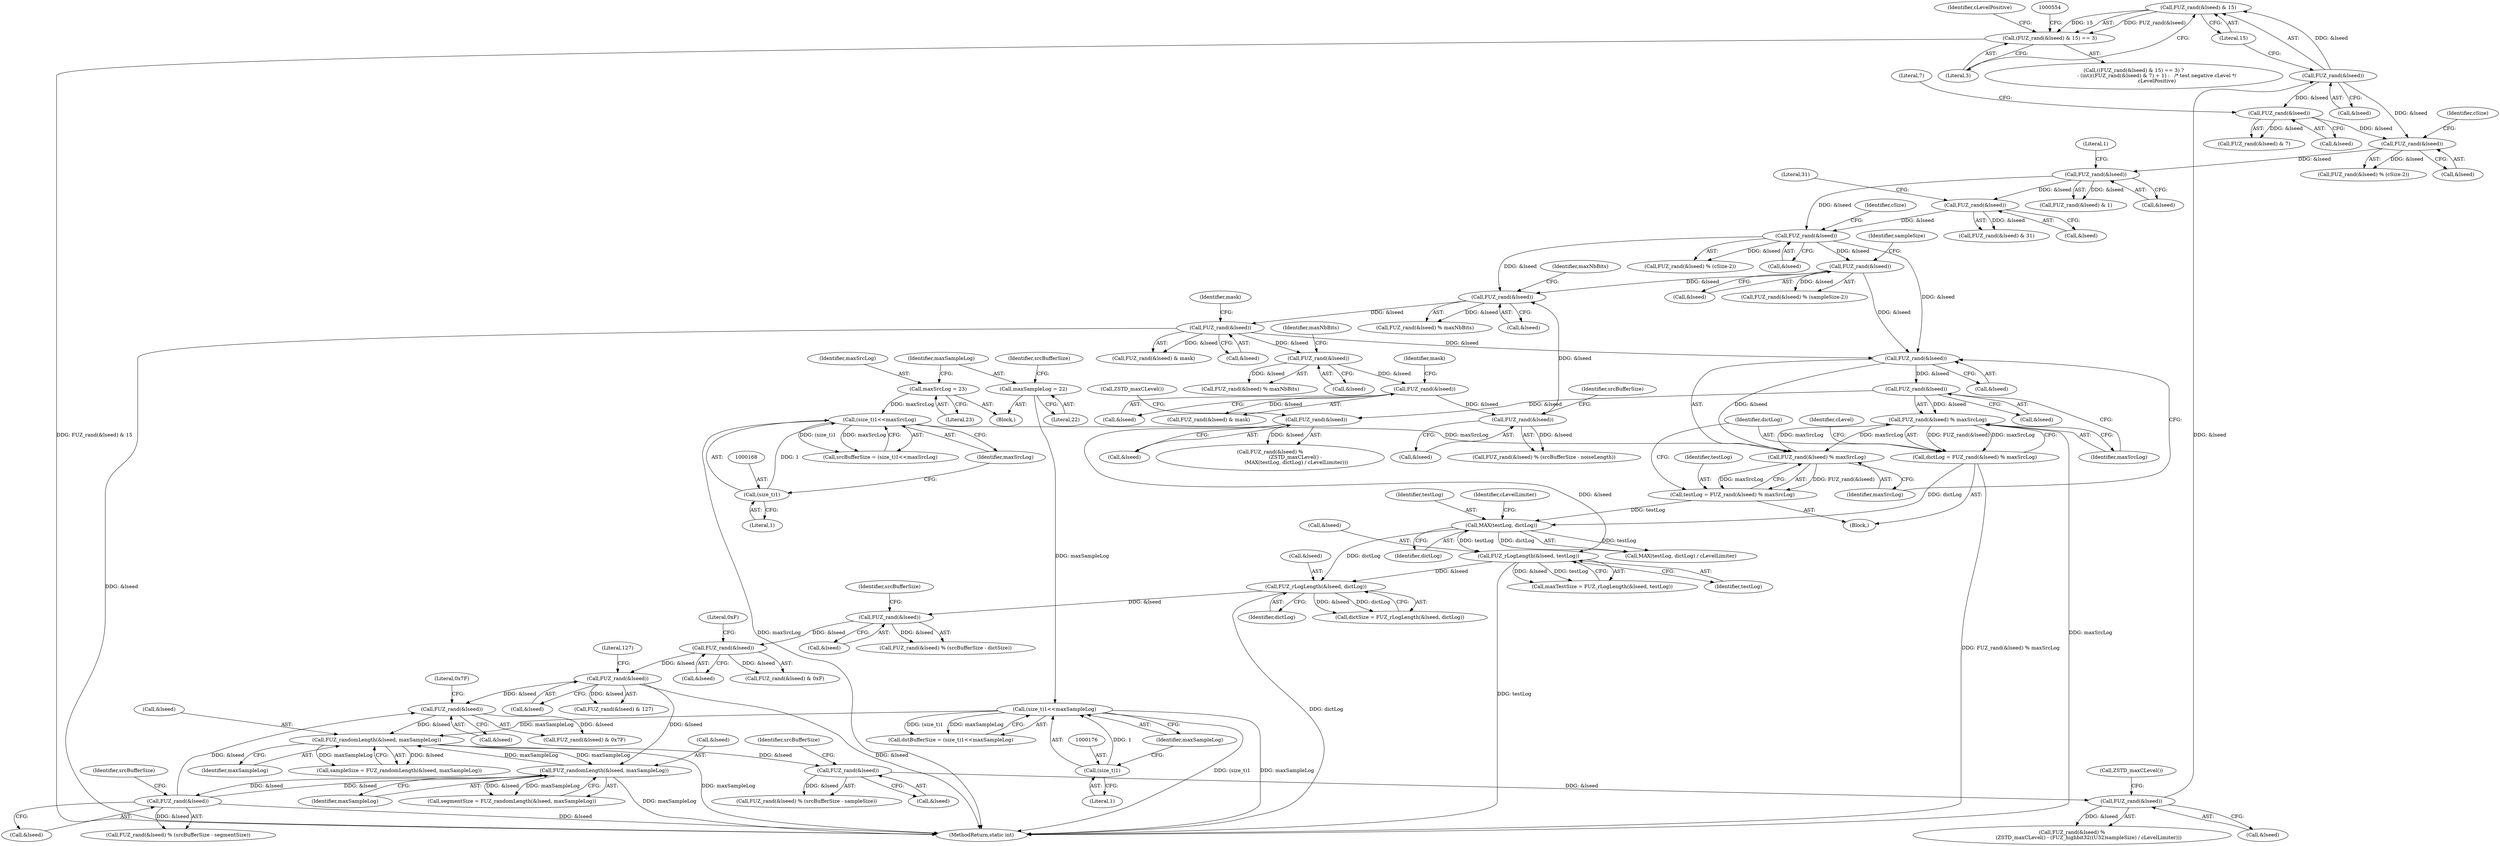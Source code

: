 digraph "0_zstd_3e5cdf1b6a85843e991d7d10f6a2567c15580da0_3@API" {
"1000546" [label="(Call,FUZ_rand(&lseed) & 15)"];
"1000547" [label="(Call,FUZ_rand(&lseed))"];
"1000529" [label="(Call,FUZ_rand(&lseed))"];
"1000505" [label="(Call,FUZ_rand(&lseed))"];
"1000485" [label="(Call,FUZ_randomLength(&lseed, maxSampleLog))"];
"1000435" [label="(Call,FUZ_rand(&lseed))"];
"1001179" [label="(Call,FUZ_rand(&lseed))"];
"1001132" [label="(Call,FUZ_rand(&lseed))"];
"1001113" [label="(Call,FUZ_rand(&lseed))"];
"1001104" [label="(Call,FUZ_rLogLength(&lseed, dictLog))"];
"1001089" [label="(Call,FUZ_rLogLength(&lseed, testLog))"];
"1001076" [label="(Call,FUZ_rand(&lseed))"];
"1001067" [label="(Call,FUZ_rand(&lseed))"];
"1001059" [label="(Call,FUZ_rand(&lseed))"];
"1000919" [label="(Call,FUZ_rand(&lseed))"];
"1000903" [label="(Call,FUZ_rand(&lseed))"];
"1000828" [label="(Call,FUZ_rand(&lseed))"];
"1000771" [label="(Call,FUZ_rand(&lseed))"];
"1000709" [label="(Call,FUZ_rand(&lseed))"];
"1000702" [label="(Call,FUZ_rand(&lseed))"];
"1000593" [label="(Call,FUZ_rand(&lseed))"];
"1000557" [label="(Call,FUZ_rand(&lseed))"];
"1000979" [label="(Call,FUZ_rand(&lseed))"];
"1000962" [label="(Call,FUZ_rand(&lseed))"];
"1000936" [label="(Call,FUZ_rand(&lseed))"];
"1001082" [label="(Call,MAX(testLog, dictLog))"];
"1001056" [label="(Call,testLog = FUZ_rand(&lseed) % maxSrcLog)"];
"1001058" [label="(Call,FUZ_rand(&lseed) % maxSrcLog)"];
"1001066" [label="(Call,FUZ_rand(&lseed) % maxSrcLog)"];
"1000166" [label="(Call,(size_t)1<<maxSrcLog)"];
"1000167" [label="(Call,(size_t)1)"];
"1000156" [label="(Call,maxSrcLog = 23)"];
"1001064" [label="(Call,dictLog = FUZ_rand(&lseed) % maxSrcLog)"];
"1001219" [label="(Call,FUZ_rand(&lseed))"];
"1001211" [label="(Call,FUZ_randomLength(&lseed, maxSampleLog))"];
"1000174" [label="(Call,(size_t)1<<maxSampleLog)"];
"1000175" [label="(Call,(size_t)1)"];
"1000160" [label="(Call,maxSampleLog = 22)"];
"1000545" [label="(Call,(FUZ_rand(&lseed) & 15) == 3)"];
"1001105" [label="(Call,&lseed)"];
"1000177" [label="(Literal,1)"];
"1000438" [label="(Literal,0x7F)"];
"1000827" [label="(Call,FUZ_rand(&lseed) % (sampleSize-2))"];
"1001058" [label="(Call,FUZ_rand(&lseed) % maxSrcLog)"];
"1000544" [label="(Call,((FUZ_rand(&lseed) & 15) == 3) ?\n                             - (int)((FUZ_rand(&lseed) & 7) + 1) :   /* test negative cLevel */\n                             cLevelPositive)"];
"1000597" [label="(Identifier,cSize)"];
"1001080" [label="(Call,ZSTD_maxCLevel())"];
"1001070" [label="(Identifier,maxSrcLog)"];
"1000166" [label="(Call,(size_t)1<<maxSrcLog)"];
"1000963" [label="(Call,&lseed)"];
"1001180" [label="(Call,&lseed)"];
"1001057" [label="(Identifier,testLog)"];
"1000547" [label="(Call,FUZ_rand(&lseed))"];
"1001082" [label="(Call,MAX(testLog, dictLog))"];
"1000710" [label="(Call,&lseed)"];
"1000962" [label="(Call,FUZ_rand(&lseed))"];
"1000548" [label="(Call,&lseed)"];
"1001104" [label="(Call,FUZ_rLogLength(&lseed, dictLog))"];
"1001112" [label="(Call,FUZ_rand(&lseed) % (srcBufferSize - dictSize))"];
"1000978" [label="(Call,FUZ_rand(&lseed) % (srcBufferSize - noiseLength))"];
"1000918" [label="(Call,FUZ_rand(&lseed) & mask)"];
"1000175" [label="(Call,(size_t)1)"];
"1000961" [label="(Call,FUZ_rand(&lseed) & mask)"];
"1001073" [label="(Identifier,cLevel)"];
"1001075" [label="(Call,FUZ_rand(&lseed) %\n                                (ZSTD_maxCLevel() -\n                                 (MAX(testLog, dictLog) / cLevelLimiter)))"];
"1001214" [label="(Identifier,maxSampleLog)"];
"1000434" [label="(Call,FUZ_rand(&lseed) & 0x7F)"];
"1000172" [label="(Call,dstBufferSize = (size_t)1<<maxSampleLog)"];
"1000506" [label="(Call,&lseed)"];
"1000486" [label="(Call,&lseed)"];
"1000594" [label="(Call,&lseed)"];
"1000935" [label="(Call,FUZ_rand(&lseed) % maxNbBits)"];
"1001178" [label="(Call,FUZ_rand(&lseed) & 127)"];
"1001102" [label="(Call,dictSize = FUZ_rLogLength(&lseed, dictLog))"];
"1000165" [label="(Identifier,srcBufferSize)"];
"1000560" [label="(Literal,7)"];
"1001211" [label="(Call,FUZ_randomLength(&lseed, maxSampleLog))"];
"1001212" [label="(Call,&lseed)"];
"1001131" [label="(Call,FUZ_rand(&lseed) & 0xF)"];
"1000906" [label="(Identifier,maxNbBits)"];
"1000770" [label="(Call,FUZ_rand(&lseed) % (cSize-2))"];
"1000592" [label="(Call,FUZ_rand(&lseed) % (cSize-2))"];
"1001135" [label="(Literal,0xF)"];
"1001107" [label="(Identifier,dictLog)"];
"1001179" [label="(Call,FUZ_rand(&lseed))"];
"1000983" [label="(Identifier,srcBufferSize)"];
"1001066" [label="(Call,FUZ_rand(&lseed) % maxSrcLog)"];
"1000832" [label="(Identifier,sampleSize)"];
"1000939" [label="(Identifier,maxNbBits)"];
"1000829" [label="(Call,&lseed)"];
"1001209" [label="(Call,segmentSize = FUZ_randomLength(&lseed, maxSampleLog))"];
"1000505" [label="(Call,FUZ_rand(&lseed))"];
"1001060" [label="(Call,&lseed)"];
"1001486" [label="(MethodReturn,static int)"];
"1001062" [label="(Identifier,maxSrcLog)"];
"1000922" [label="(Identifier,mask)"];
"1000485" [label="(Call,FUZ_randomLength(&lseed, maxSampleLog))"];
"1000162" [label="(Literal,22)"];
"1000157" [label="(Identifier,maxSrcLog)"];
"1000550" [label="(Literal,15)"];
"1000937" [label="(Call,&lseed)"];
"1000920" [label="(Call,&lseed)"];
"1001085" [label="(Identifier,cLevelLimiter)"];
"1001113" [label="(Call,FUZ_rand(&lseed))"];
"1000904" [label="(Call,&lseed)"];
"1000530" [label="(Call,&lseed)"];
"1000154" [label="(Block,)"];
"1001218" [label="(Call,FUZ_rand(&lseed) % (srcBufferSize - segmentSize))"];
"1001054" [label="(Block,)"];
"1001223" [label="(Identifier,srcBufferSize)"];
"1000903" [label="(Call,FUZ_rand(&lseed))"];
"1000705" [label="(Literal,1)"];
"1000169" [label="(Literal,1)"];
"1000161" [label="(Identifier,maxSampleLog)"];
"1001132" [label="(Call,FUZ_rand(&lseed))"];
"1001092" [label="(Identifier,testLog)"];
"1001081" [label="(Call,MAX(testLog, dictLog) / cLevelLimiter)"];
"1000488" [label="(Identifier,maxSampleLog)"];
"1000709" [label="(Call,FUZ_rand(&lseed))"];
"1000919" [label="(Call,FUZ_rand(&lseed))"];
"1000902" [label="(Call,FUZ_rand(&lseed) % maxNbBits)"];
"1001083" [label="(Identifier,testLog)"];
"1000435" [label="(Call,FUZ_rand(&lseed))"];
"1000558" [label="(Call,&lseed)"];
"1001114" [label="(Call,&lseed)"];
"1000979" [label="(Call,FUZ_rand(&lseed))"];
"1000557" [label="(Call,FUZ_rand(&lseed))"];
"1000771" [label="(Call,FUZ_rand(&lseed))"];
"1000936" [label="(Call,FUZ_rand(&lseed))"];
"1000170" [label="(Identifier,maxSrcLog)"];
"1000546" [label="(Call,FUZ_rand(&lseed) & 15)"];
"1001220" [label="(Call,&lseed)"];
"1001067" [label="(Call,FUZ_rand(&lseed))"];
"1000483" [label="(Call,sampleSize = FUZ_randomLength(&lseed, maxSampleLog))"];
"1000158" [label="(Literal,23)"];
"1001219" [label="(Call,FUZ_rand(&lseed))"];
"1000545" [label="(Call,(FUZ_rand(&lseed) & 15) == 3)"];
"1000562" [label="(Identifier,cLevelPositive)"];
"1001056" [label="(Call,testLog = FUZ_rand(&lseed) % maxSrcLog)"];
"1001090" [label="(Call,&lseed)"];
"1000529" [label="(Call,FUZ_rand(&lseed))"];
"1001087" [label="(Call,maxTestSize = FUZ_rLogLength(&lseed, testLog))"];
"1000156" [label="(Call,maxSrcLog = 23)"];
"1001089" [label="(Call,FUZ_rLogLength(&lseed, testLog))"];
"1000703" [label="(Call,&lseed)"];
"1000436" [label="(Call,&lseed)"];
"1001064" [label="(Call,dictLog = FUZ_rand(&lseed) % maxSrcLog)"];
"1000509" [label="(Identifier,srcBufferSize)"];
"1001117" [label="(Identifier,srcBufferSize)"];
"1000708" [label="(Call,FUZ_rand(&lseed) & 31)"];
"1000712" [label="(Literal,31)"];
"1000980" [label="(Call,&lseed)"];
"1000164" [label="(Call,srcBufferSize = (size_t)1<<maxSrcLog)"];
"1000174" [label="(Call,(size_t)1<<maxSampleLog)"];
"1001068" [label="(Call,&lseed)"];
"1001065" [label="(Identifier,dictLog)"];
"1000178" [label="(Identifier,maxSampleLog)"];
"1001059" [label="(Call,FUZ_rand(&lseed))"];
"1000593" [label="(Call,FUZ_rand(&lseed))"];
"1000775" [label="(Identifier,cSize)"];
"1001077" [label="(Call,&lseed)"];
"1000528" [label="(Call,FUZ_rand(&lseed) %\n                     (ZSTD_maxCLevel() - (FUZ_highbit32((U32)sampleSize) / cLevelLimiter)))"];
"1000772" [label="(Call,&lseed)"];
"1000551" [label="(Literal,3)"];
"1001182" [label="(Literal,127)"];
"1001076" [label="(Call,FUZ_rand(&lseed))"];
"1000556" [label="(Call,FUZ_rand(&lseed) & 7)"];
"1000504" [label="(Call,FUZ_rand(&lseed) % (srcBufferSize - sampleSize))"];
"1000702" [label="(Call,FUZ_rand(&lseed))"];
"1000701" [label="(Call,FUZ_rand(&lseed) & 1)"];
"1000965" [label="(Identifier,mask)"];
"1000828" [label="(Call,FUZ_rand(&lseed))"];
"1000160" [label="(Call,maxSampleLog = 22)"];
"1001133" [label="(Call,&lseed)"];
"1000167" [label="(Call,(size_t)1)"];
"1001084" [label="(Identifier,dictLog)"];
"1000533" [label="(Call,ZSTD_maxCLevel())"];
"1000546" -> "1000545"  [label="AST: "];
"1000546" -> "1000550"  [label="CFG: "];
"1000547" -> "1000546"  [label="AST: "];
"1000550" -> "1000546"  [label="AST: "];
"1000551" -> "1000546"  [label="CFG: "];
"1000546" -> "1000545"  [label="DDG: FUZ_rand(&lseed)"];
"1000546" -> "1000545"  [label="DDG: 15"];
"1000547" -> "1000546"  [label="DDG: &lseed"];
"1000547" -> "1000548"  [label="CFG: "];
"1000548" -> "1000547"  [label="AST: "];
"1000550" -> "1000547"  [label="CFG: "];
"1000529" -> "1000547"  [label="DDG: &lseed"];
"1000547" -> "1000557"  [label="DDG: &lseed"];
"1000547" -> "1000593"  [label="DDG: &lseed"];
"1000529" -> "1000528"  [label="AST: "];
"1000529" -> "1000530"  [label="CFG: "];
"1000530" -> "1000529"  [label="AST: "];
"1000533" -> "1000529"  [label="CFG: "];
"1000529" -> "1000528"  [label="DDG: &lseed"];
"1000505" -> "1000529"  [label="DDG: &lseed"];
"1000505" -> "1000504"  [label="AST: "];
"1000505" -> "1000506"  [label="CFG: "];
"1000506" -> "1000505"  [label="AST: "];
"1000509" -> "1000505"  [label="CFG: "];
"1000505" -> "1000504"  [label="DDG: &lseed"];
"1000485" -> "1000505"  [label="DDG: &lseed"];
"1000485" -> "1000483"  [label="AST: "];
"1000485" -> "1000488"  [label="CFG: "];
"1000486" -> "1000485"  [label="AST: "];
"1000488" -> "1000485"  [label="AST: "];
"1000483" -> "1000485"  [label="CFG: "];
"1000485" -> "1001486"  [label="DDG: maxSampleLog"];
"1000485" -> "1000483"  [label="DDG: &lseed"];
"1000485" -> "1000483"  [label="DDG: maxSampleLog"];
"1000435" -> "1000485"  [label="DDG: &lseed"];
"1000174" -> "1000485"  [label="DDG: maxSampleLog"];
"1001211" -> "1000485"  [label="DDG: maxSampleLog"];
"1000485" -> "1001211"  [label="DDG: maxSampleLog"];
"1000435" -> "1000434"  [label="AST: "];
"1000435" -> "1000436"  [label="CFG: "];
"1000436" -> "1000435"  [label="AST: "];
"1000438" -> "1000435"  [label="CFG: "];
"1000435" -> "1000434"  [label="DDG: &lseed"];
"1001179" -> "1000435"  [label="DDG: &lseed"];
"1001219" -> "1000435"  [label="DDG: &lseed"];
"1001179" -> "1001178"  [label="AST: "];
"1001179" -> "1001180"  [label="CFG: "];
"1001180" -> "1001179"  [label="AST: "];
"1001182" -> "1001179"  [label="CFG: "];
"1001179" -> "1001486"  [label="DDG: &lseed"];
"1001179" -> "1001178"  [label="DDG: &lseed"];
"1001132" -> "1001179"  [label="DDG: &lseed"];
"1001179" -> "1001211"  [label="DDG: &lseed"];
"1001132" -> "1001131"  [label="AST: "];
"1001132" -> "1001133"  [label="CFG: "];
"1001133" -> "1001132"  [label="AST: "];
"1001135" -> "1001132"  [label="CFG: "];
"1001132" -> "1001131"  [label="DDG: &lseed"];
"1001113" -> "1001132"  [label="DDG: &lseed"];
"1001113" -> "1001112"  [label="AST: "];
"1001113" -> "1001114"  [label="CFG: "];
"1001114" -> "1001113"  [label="AST: "];
"1001117" -> "1001113"  [label="CFG: "];
"1001113" -> "1001112"  [label="DDG: &lseed"];
"1001104" -> "1001113"  [label="DDG: &lseed"];
"1001104" -> "1001102"  [label="AST: "];
"1001104" -> "1001107"  [label="CFG: "];
"1001105" -> "1001104"  [label="AST: "];
"1001107" -> "1001104"  [label="AST: "];
"1001102" -> "1001104"  [label="CFG: "];
"1001104" -> "1001486"  [label="DDG: dictLog"];
"1001104" -> "1001102"  [label="DDG: &lseed"];
"1001104" -> "1001102"  [label="DDG: dictLog"];
"1001089" -> "1001104"  [label="DDG: &lseed"];
"1001082" -> "1001104"  [label="DDG: dictLog"];
"1001089" -> "1001087"  [label="AST: "];
"1001089" -> "1001092"  [label="CFG: "];
"1001090" -> "1001089"  [label="AST: "];
"1001092" -> "1001089"  [label="AST: "];
"1001087" -> "1001089"  [label="CFG: "];
"1001089" -> "1001486"  [label="DDG: testLog"];
"1001089" -> "1001087"  [label="DDG: &lseed"];
"1001089" -> "1001087"  [label="DDG: testLog"];
"1001076" -> "1001089"  [label="DDG: &lseed"];
"1001082" -> "1001089"  [label="DDG: testLog"];
"1001076" -> "1001075"  [label="AST: "];
"1001076" -> "1001077"  [label="CFG: "];
"1001077" -> "1001076"  [label="AST: "];
"1001080" -> "1001076"  [label="CFG: "];
"1001076" -> "1001075"  [label="DDG: &lseed"];
"1001067" -> "1001076"  [label="DDG: &lseed"];
"1001067" -> "1001066"  [label="AST: "];
"1001067" -> "1001068"  [label="CFG: "];
"1001068" -> "1001067"  [label="AST: "];
"1001070" -> "1001067"  [label="CFG: "];
"1001067" -> "1001066"  [label="DDG: &lseed"];
"1001059" -> "1001067"  [label="DDG: &lseed"];
"1001059" -> "1001058"  [label="AST: "];
"1001059" -> "1001060"  [label="CFG: "];
"1001060" -> "1001059"  [label="AST: "];
"1001062" -> "1001059"  [label="CFG: "];
"1001059" -> "1001058"  [label="DDG: &lseed"];
"1000919" -> "1001059"  [label="DDG: &lseed"];
"1000828" -> "1001059"  [label="DDG: &lseed"];
"1000771" -> "1001059"  [label="DDG: &lseed"];
"1000919" -> "1000918"  [label="AST: "];
"1000919" -> "1000920"  [label="CFG: "];
"1000920" -> "1000919"  [label="AST: "];
"1000922" -> "1000919"  [label="CFG: "];
"1000919" -> "1001486"  [label="DDG: &lseed"];
"1000919" -> "1000918"  [label="DDG: &lseed"];
"1000903" -> "1000919"  [label="DDG: &lseed"];
"1000919" -> "1000936"  [label="DDG: &lseed"];
"1000903" -> "1000902"  [label="AST: "];
"1000903" -> "1000904"  [label="CFG: "];
"1000904" -> "1000903"  [label="AST: "];
"1000906" -> "1000903"  [label="CFG: "];
"1000903" -> "1000902"  [label="DDG: &lseed"];
"1000828" -> "1000903"  [label="DDG: &lseed"];
"1000979" -> "1000903"  [label="DDG: &lseed"];
"1000771" -> "1000903"  [label="DDG: &lseed"];
"1000828" -> "1000827"  [label="AST: "];
"1000828" -> "1000829"  [label="CFG: "];
"1000829" -> "1000828"  [label="AST: "];
"1000832" -> "1000828"  [label="CFG: "];
"1000828" -> "1000827"  [label="DDG: &lseed"];
"1000771" -> "1000828"  [label="DDG: &lseed"];
"1000771" -> "1000770"  [label="AST: "];
"1000771" -> "1000772"  [label="CFG: "];
"1000772" -> "1000771"  [label="AST: "];
"1000775" -> "1000771"  [label="CFG: "];
"1000771" -> "1000770"  [label="DDG: &lseed"];
"1000709" -> "1000771"  [label="DDG: &lseed"];
"1000702" -> "1000771"  [label="DDG: &lseed"];
"1000709" -> "1000708"  [label="AST: "];
"1000709" -> "1000710"  [label="CFG: "];
"1000710" -> "1000709"  [label="AST: "];
"1000712" -> "1000709"  [label="CFG: "];
"1000709" -> "1000708"  [label="DDG: &lseed"];
"1000702" -> "1000709"  [label="DDG: &lseed"];
"1000702" -> "1000701"  [label="AST: "];
"1000702" -> "1000703"  [label="CFG: "];
"1000703" -> "1000702"  [label="AST: "];
"1000705" -> "1000702"  [label="CFG: "];
"1000702" -> "1000701"  [label="DDG: &lseed"];
"1000593" -> "1000702"  [label="DDG: &lseed"];
"1000593" -> "1000592"  [label="AST: "];
"1000593" -> "1000594"  [label="CFG: "];
"1000594" -> "1000593"  [label="AST: "];
"1000597" -> "1000593"  [label="CFG: "];
"1000593" -> "1000592"  [label="DDG: &lseed"];
"1000557" -> "1000593"  [label="DDG: &lseed"];
"1000557" -> "1000556"  [label="AST: "];
"1000557" -> "1000558"  [label="CFG: "];
"1000558" -> "1000557"  [label="AST: "];
"1000560" -> "1000557"  [label="CFG: "];
"1000557" -> "1000556"  [label="DDG: &lseed"];
"1000979" -> "1000978"  [label="AST: "];
"1000979" -> "1000980"  [label="CFG: "];
"1000980" -> "1000979"  [label="AST: "];
"1000983" -> "1000979"  [label="CFG: "];
"1000979" -> "1000978"  [label="DDG: &lseed"];
"1000962" -> "1000979"  [label="DDG: &lseed"];
"1000962" -> "1000961"  [label="AST: "];
"1000962" -> "1000963"  [label="CFG: "];
"1000963" -> "1000962"  [label="AST: "];
"1000965" -> "1000962"  [label="CFG: "];
"1000962" -> "1000961"  [label="DDG: &lseed"];
"1000936" -> "1000962"  [label="DDG: &lseed"];
"1000936" -> "1000935"  [label="AST: "];
"1000936" -> "1000937"  [label="CFG: "];
"1000937" -> "1000936"  [label="AST: "];
"1000939" -> "1000936"  [label="CFG: "];
"1000936" -> "1000935"  [label="DDG: &lseed"];
"1001082" -> "1001081"  [label="AST: "];
"1001082" -> "1001084"  [label="CFG: "];
"1001083" -> "1001082"  [label="AST: "];
"1001084" -> "1001082"  [label="AST: "];
"1001085" -> "1001082"  [label="CFG: "];
"1001082" -> "1001081"  [label="DDG: testLog"];
"1001082" -> "1001081"  [label="DDG: dictLog"];
"1001056" -> "1001082"  [label="DDG: testLog"];
"1001064" -> "1001082"  [label="DDG: dictLog"];
"1001056" -> "1001054"  [label="AST: "];
"1001056" -> "1001058"  [label="CFG: "];
"1001057" -> "1001056"  [label="AST: "];
"1001058" -> "1001056"  [label="AST: "];
"1001065" -> "1001056"  [label="CFG: "];
"1001058" -> "1001056"  [label="DDG: FUZ_rand(&lseed)"];
"1001058" -> "1001056"  [label="DDG: maxSrcLog"];
"1001058" -> "1001062"  [label="CFG: "];
"1001062" -> "1001058"  [label="AST: "];
"1001066" -> "1001058"  [label="DDG: maxSrcLog"];
"1000166" -> "1001058"  [label="DDG: maxSrcLog"];
"1001058" -> "1001066"  [label="DDG: maxSrcLog"];
"1001066" -> "1001064"  [label="AST: "];
"1001066" -> "1001070"  [label="CFG: "];
"1001070" -> "1001066"  [label="AST: "];
"1001064" -> "1001066"  [label="CFG: "];
"1001066" -> "1001486"  [label="DDG: maxSrcLog"];
"1001066" -> "1001064"  [label="DDG: FUZ_rand(&lseed)"];
"1001066" -> "1001064"  [label="DDG: maxSrcLog"];
"1000166" -> "1000164"  [label="AST: "];
"1000166" -> "1000170"  [label="CFG: "];
"1000167" -> "1000166"  [label="AST: "];
"1000170" -> "1000166"  [label="AST: "];
"1000164" -> "1000166"  [label="CFG: "];
"1000166" -> "1001486"  [label="DDG: maxSrcLog"];
"1000166" -> "1000164"  [label="DDG: (size_t)1"];
"1000166" -> "1000164"  [label="DDG: maxSrcLog"];
"1000167" -> "1000166"  [label="DDG: 1"];
"1000156" -> "1000166"  [label="DDG: maxSrcLog"];
"1000167" -> "1000169"  [label="CFG: "];
"1000168" -> "1000167"  [label="AST: "];
"1000169" -> "1000167"  [label="AST: "];
"1000170" -> "1000167"  [label="CFG: "];
"1000156" -> "1000154"  [label="AST: "];
"1000156" -> "1000158"  [label="CFG: "];
"1000157" -> "1000156"  [label="AST: "];
"1000158" -> "1000156"  [label="AST: "];
"1000161" -> "1000156"  [label="CFG: "];
"1001064" -> "1001054"  [label="AST: "];
"1001065" -> "1001064"  [label="AST: "];
"1001073" -> "1001064"  [label="CFG: "];
"1001064" -> "1001486"  [label="DDG: FUZ_rand(&lseed) % maxSrcLog"];
"1001219" -> "1001218"  [label="AST: "];
"1001219" -> "1001220"  [label="CFG: "];
"1001220" -> "1001219"  [label="AST: "];
"1001223" -> "1001219"  [label="CFG: "];
"1001219" -> "1001486"  [label="DDG: &lseed"];
"1001219" -> "1001211"  [label="DDG: &lseed"];
"1001219" -> "1001218"  [label="DDG: &lseed"];
"1001211" -> "1001219"  [label="DDG: &lseed"];
"1001211" -> "1001209"  [label="AST: "];
"1001211" -> "1001214"  [label="CFG: "];
"1001212" -> "1001211"  [label="AST: "];
"1001214" -> "1001211"  [label="AST: "];
"1001209" -> "1001211"  [label="CFG: "];
"1001211" -> "1001486"  [label="DDG: maxSampleLog"];
"1001211" -> "1001209"  [label="DDG: &lseed"];
"1001211" -> "1001209"  [label="DDG: maxSampleLog"];
"1000174" -> "1000172"  [label="AST: "];
"1000174" -> "1000178"  [label="CFG: "];
"1000175" -> "1000174"  [label="AST: "];
"1000178" -> "1000174"  [label="AST: "];
"1000172" -> "1000174"  [label="CFG: "];
"1000174" -> "1001486"  [label="DDG: maxSampleLog"];
"1000174" -> "1001486"  [label="DDG: (size_t)1"];
"1000174" -> "1000172"  [label="DDG: (size_t)1"];
"1000174" -> "1000172"  [label="DDG: maxSampleLog"];
"1000175" -> "1000174"  [label="DDG: 1"];
"1000160" -> "1000174"  [label="DDG: maxSampleLog"];
"1000175" -> "1000177"  [label="CFG: "];
"1000176" -> "1000175"  [label="AST: "];
"1000177" -> "1000175"  [label="AST: "];
"1000178" -> "1000175"  [label="CFG: "];
"1000160" -> "1000154"  [label="AST: "];
"1000160" -> "1000162"  [label="CFG: "];
"1000161" -> "1000160"  [label="AST: "];
"1000162" -> "1000160"  [label="AST: "];
"1000165" -> "1000160"  [label="CFG: "];
"1000545" -> "1000544"  [label="AST: "];
"1000545" -> "1000551"  [label="CFG: "];
"1000551" -> "1000545"  [label="AST: "];
"1000554" -> "1000545"  [label="CFG: "];
"1000562" -> "1000545"  [label="CFG: "];
"1000545" -> "1001486"  [label="DDG: FUZ_rand(&lseed) & 15"];
}
